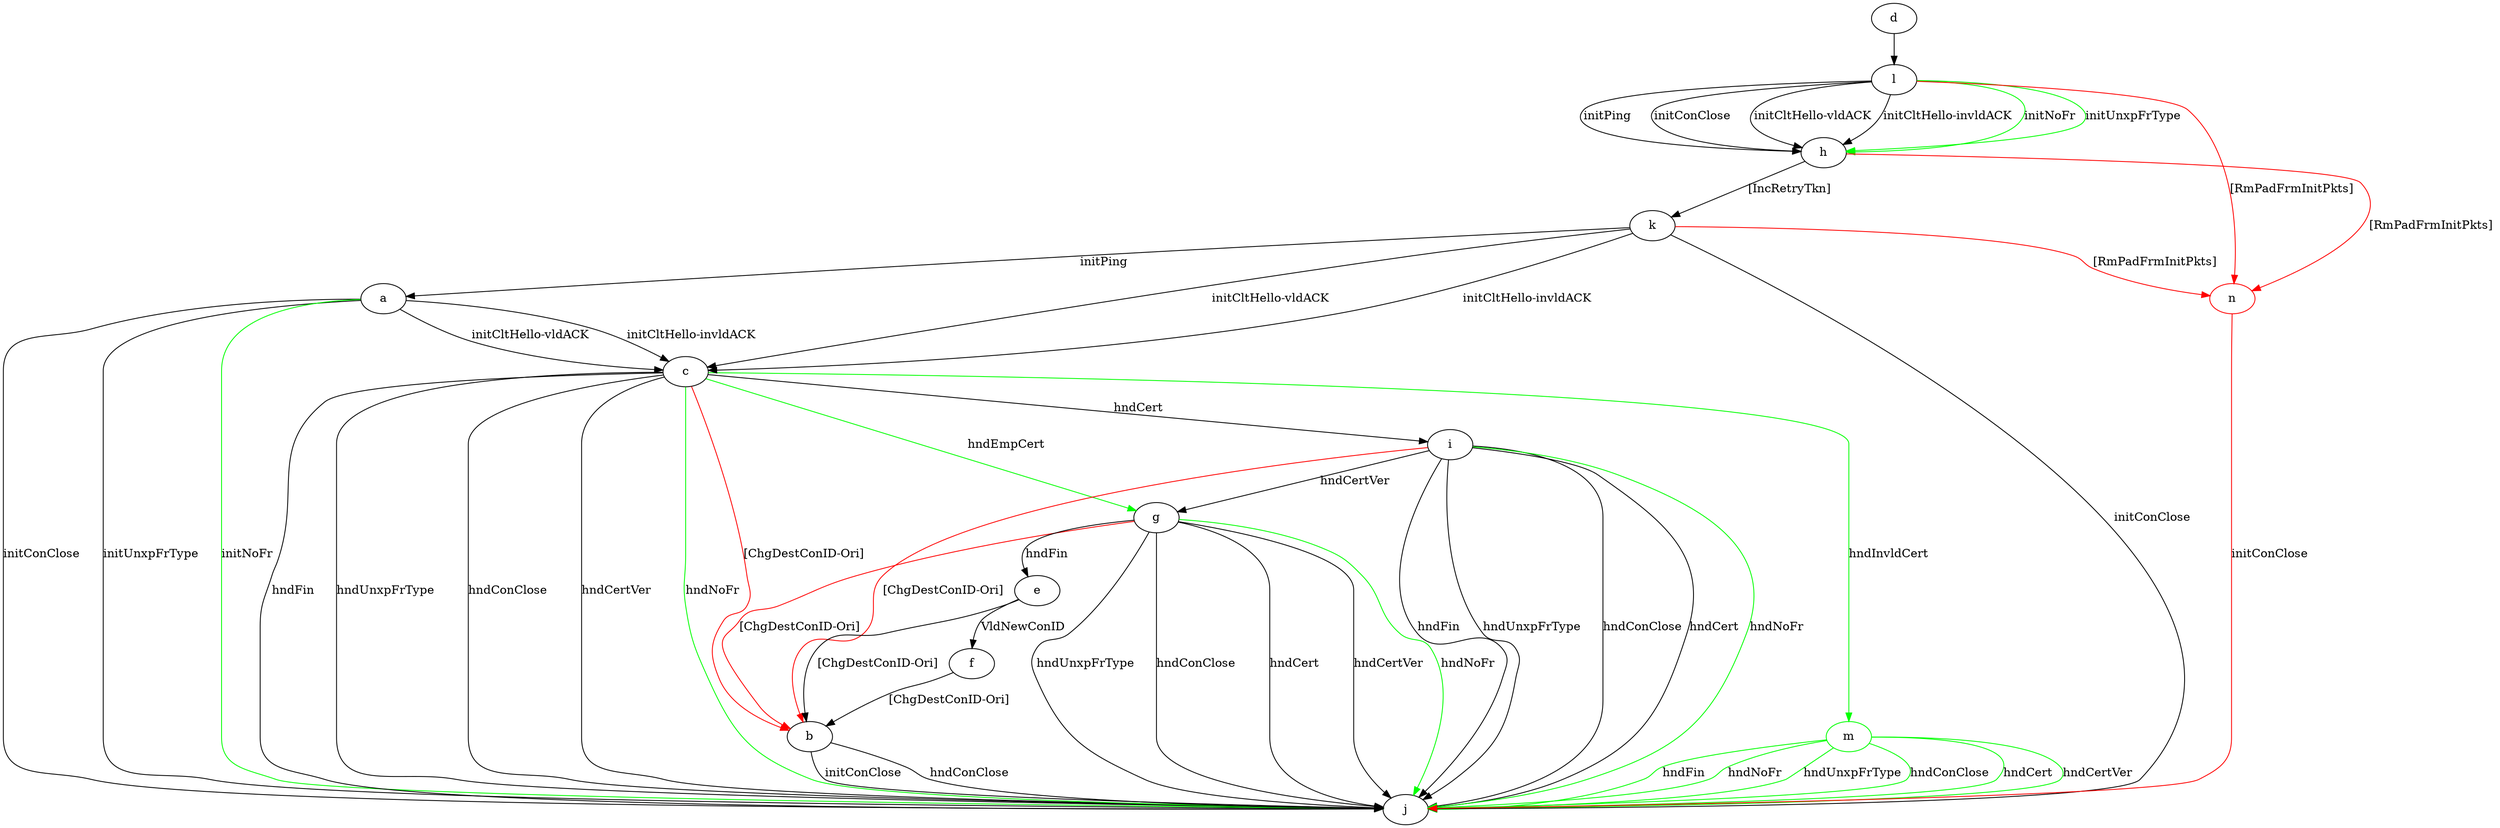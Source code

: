 digraph "" {
	a -> c	[key=0,
		label="initCltHello-vldACK "];
	a -> c	[key=1,
		label="initCltHello-invldACK "];
	a -> j	[key=0,
		label="initConClose "];
	a -> j	[key=1,
		label="initUnxpFrType "];
	a -> j	[key=2,
		color=green,
		label="initNoFr "];
	b -> j	[key=0,
		label="initConClose "];
	b -> j	[key=1,
		label="hndConClose "];
	c -> b	[key=0,
		color=red,
		label="[ChgDestConID-Ori] "];
	c -> g	[key=0,
		color=green,
		label="hndEmpCert "];
	c -> i	[key=0,
		label="hndCert "];
	c -> j	[key=0,
		label="hndFin "];
	c -> j	[key=1,
		label="hndUnxpFrType "];
	c -> j	[key=2,
		label="hndConClose "];
	c -> j	[key=3,
		label="hndCertVer "];
	c -> j	[key=4,
		color=green,
		label="hndNoFr "];
	m	[color=green];
	c -> m	[key=0,
		color=green,
		label="hndInvldCert "];
	d -> l	[key=0];
	e -> b	[key=0,
		label="[ChgDestConID-Ori] "];
	e -> f	[key=0,
		label="VldNewConID "];
	f -> b	[key=0,
		label="[ChgDestConID-Ori] "];
	g -> b	[key=0,
		color=red,
		label="[ChgDestConID-Ori] "];
	g -> e	[key=0,
		label="hndFin "];
	g -> j	[key=0,
		label="hndUnxpFrType "];
	g -> j	[key=1,
		label="hndConClose "];
	g -> j	[key=2,
		label="hndCert "];
	g -> j	[key=3,
		label="hndCertVer "];
	g -> j	[key=4,
		color=green,
		label="hndNoFr "];
	h -> k	[key=0,
		label="[IncRetryTkn] "];
	n	[color=red];
	h -> n	[key=0,
		color=red,
		label="[RmPadFrmInitPkts] "];
	i -> b	[key=0,
		color=red,
		label="[ChgDestConID-Ori] "];
	i -> g	[key=0,
		label="hndCertVer "];
	i -> j	[key=0,
		label="hndFin "];
	i -> j	[key=1,
		label="hndUnxpFrType "];
	i -> j	[key=2,
		label="hndConClose "];
	i -> j	[key=3,
		label="hndCert "];
	i -> j	[key=4,
		color=green,
		label="hndNoFr "];
	k -> a	[key=0,
		label="initPing "];
	k -> c	[key=0,
		label="initCltHello-vldACK "];
	k -> c	[key=1,
		label="initCltHello-invldACK "];
	k -> j	[key=0,
		label="initConClose "];
	k -> n	[key=0,
		color=red,
		label="[RmPadFrmInitPkts] "];
	l -> h	[key=0,
		label="initPing "];
	l -> h	[key=1,
		label="initConClose "];
	l -> h	[key=2,
		label="initCltHello-vldACK "];
	l -> h	[key=3,
		label="initCltHello-invldACK "];
	l -> h	[key=4,
		color=green,
		label="initNoFr "];
	l -> h	[key=5,
		color=green,
		label="initUnxpFrType "];
	l -> n	[key=0,
		color=red,
		label="[RmPadFrmInitPkts] "];
	m -> j	[key=0,
		color=green,
		label="hndFin "];
	m -> j	[key=1,
		color=green,
		label="hndNoFr "];
	m -> j	[key=2,
		color=green,
		label="hndUnxpFrType "];
	m -> j	[key=3,
		color=green,
		label="hndConClose "];
	m -> j	[key=4,
		color=green,
		label="hndCert "];
	m -> j	[key=5,
		color=green,
		label="hndCertVer "];
	n -> j	[key=0,
		color=red,
		label="initConClose "];
}
